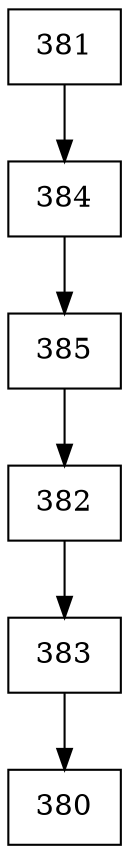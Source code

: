 digraph G {
  node [shape=record];
  node0 [label="{381}"];
  node0 -> node1;
  node1 [label="{384}"];
  node1 -> node2;
  node2 [label="{385}"];
  node2 -> node3;
  node3 [label="{382}"];
  node3 -> node4;
  node4 [label="{383}"];
  node4 -> node5;
  node5 [label="{380}"];
}
